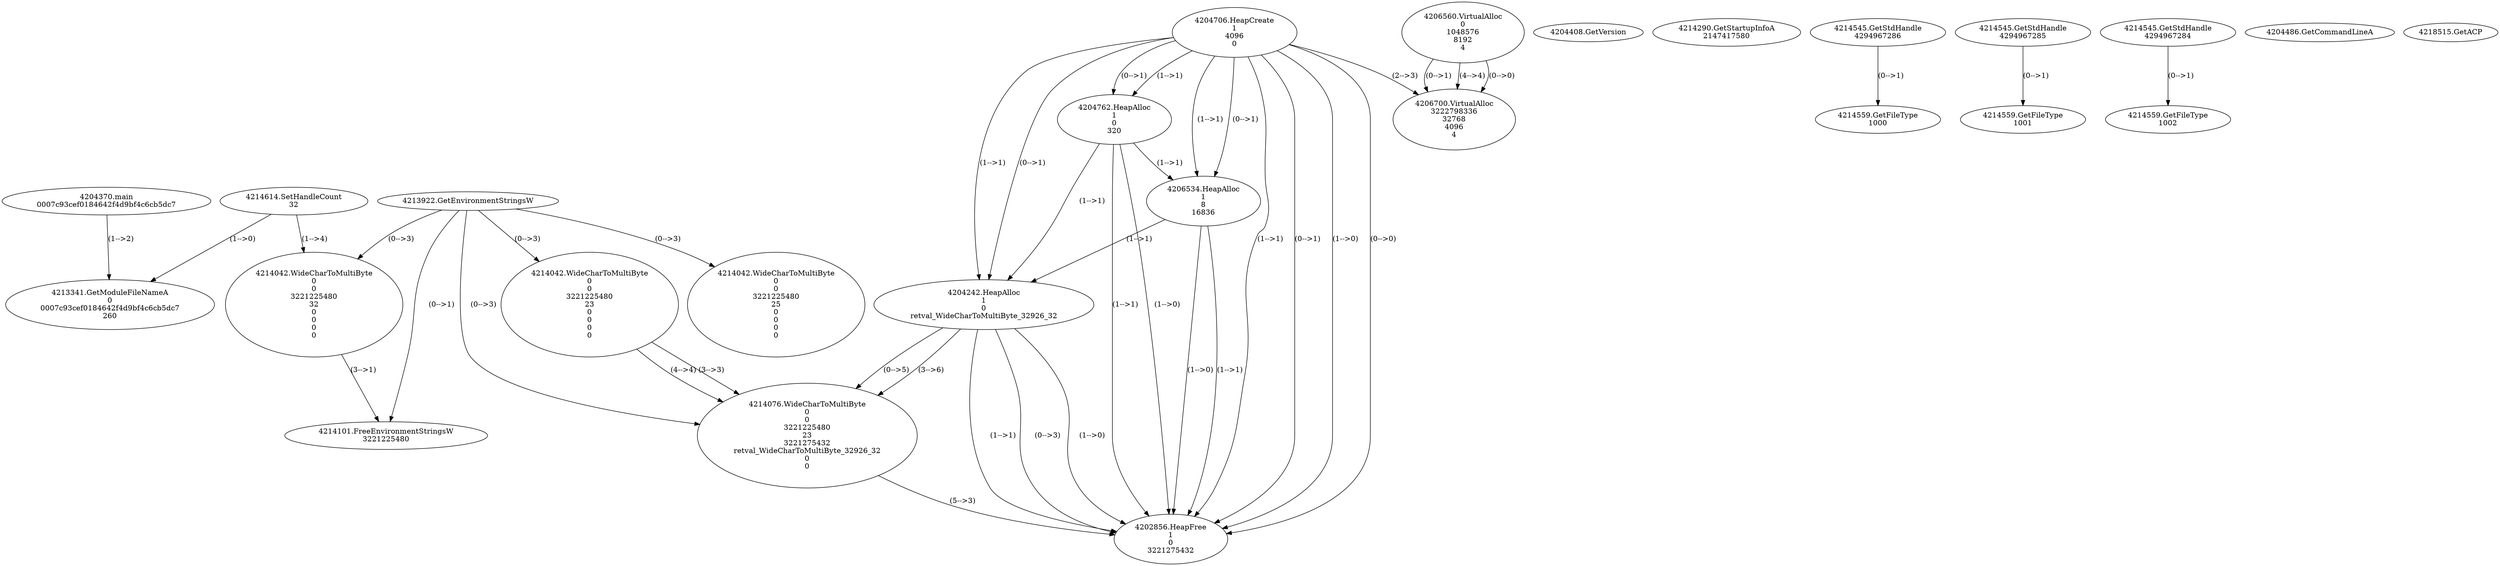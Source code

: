 // Global SCDG with merge call
digraph {
	0 [label="4204370.main
0007c93cef0184642f4d9bf4c6cb5dc7"]
	1 [label="4204408.GetVersion
"]
	2 [label="4204706.HeapCreate
1
4096
0"]
	3 [label="4204762.HeapAlloc
1
0
320"]
	2 -> 3 [label="(1-->1)"]
	2 -> 3 [label="(0-->1)"]
	4 [label="4206534.HeapAlloc
1
8
16836"]
	2 -> 4 [label="(1-->1)"]
	2 -> 4 [label="(0-->1)"]
	3 -> 4 [label="(1-->1)"]
	5 [label="4206560.VirtualAlloc
0
1048576
8192
4"]
	6 [label="4206700.VirtualAlloc
3222798336
32768
4096
4"]
	5 -> 6 [label="(0-->1)"]
	2 -> 6 [label="(2-->3)"]
	5 -> 6 [label="(4-->4)"]
	5 -> 6 [label="(0-->0)"]
	7 [label="4214290.GetStartupInfoA
2147417580"]
	8 [label="4214545.GetStdHandle
4294967286"]
	9 [label="4214559.GetFileType
1000"]
	8 -> 9 [label="(0-->1)"]
	10 [label="4214545.GetStdHandle
4294967285"]
	11 [label="4214559.GetFileType
1001"]
	10 -> 11 [label="(0-->1)"]
	12 [label="4214545.GetStdHandle
4294967284"]
	13 [label="4214559.GetFileType
1002"]
	12 -> 13 [label="(0-->1)"]
	14 [label="4214614.SetHandleCount
32"]
	15 [label="4204486.GetCommandLineA
"]
	16 [label="4213922.GetEnvironmentStringsW
"]
	17 [label="4214042.WideCharToMultiByte
0
0
3221225480
32
0
0
0
0"]
	16 -> 17 [label="(0-->3)"]
	14 -> 17 [label="(1-->4)"]
	18 [label="4214101.FreeEnvironmentStringsW
3221225480"]
	16 -> 18 [label="(0-->1)"]
	17 -> 18 [label="(3-->1)"]
	19 [label="4218515.GetACP
"]
	20 [label="4214042.WideCharToMultiByte
0
0
3221225480
23
0
0
0
0"]
	16 -> 20 [label="(0-->3)"]
	21 [label="4204242.HeapAlloc
1
0
retval_WideCharToMultiByte_32926_32"]
	2 -> 21 [label="(1-->1)"]
	2 -> 21 [label="(0-->1)"]
	3 -> 21 [label="(1-->1)"]
	4 -> 21 [label="(1-->1)"]
	22 [label="4214076.WideCharToMultiByte
0
0
3221225480
23
3221275432
retval_WideCharToMultiByte_32926_32
0
0"]
	16 -> 22 [label="(0-->3)"]
	20 -> 22 [label="(3-->3)"]
	20 -> 22 [label="(4-->4)"]
	21 -> 22 [label="(0-->5)"]
	21 -> 22 [label="(3-->6)"]
	23 [label="4202856.HeapFree
1
0
3221275432"]
	2 -> 23 [label="(1-->1)"]
	2 -> 23 [label="(0-->1)"]
	3 -> 23 [label="(1-->1)"]
	4 -> 23 [label="(1-->1)"]
	21 -> 23 [label="(1-->1)"]
	21 -> 23 [label="(0-->3)"]
	22 -> 23 [label="(5-->3)"]
	2 -> 23 [label="(1-->0)"]
	2 -> 23 [label="(0-->0)"]
	3 -> 23 [label="(1-->0)"]
	4 -> 23 [label="(1-->0)"]
	21 -> 23 [label="(1-->0)"]
	24 [label="4213341.GetModuleFileNameA
0
0007c93cef0184642f4d9bf4c6cb5dc7
260"]
	0 -> 24 [label="(1-->2)"]
	14 -> 24 [label="(1-->0)"]
	25 [label="4214042.WideCharToMultiByte
0
0
3221225480
25
0
0
0
0"]
	16 -> 25 [label="(0-->3)"]
}
